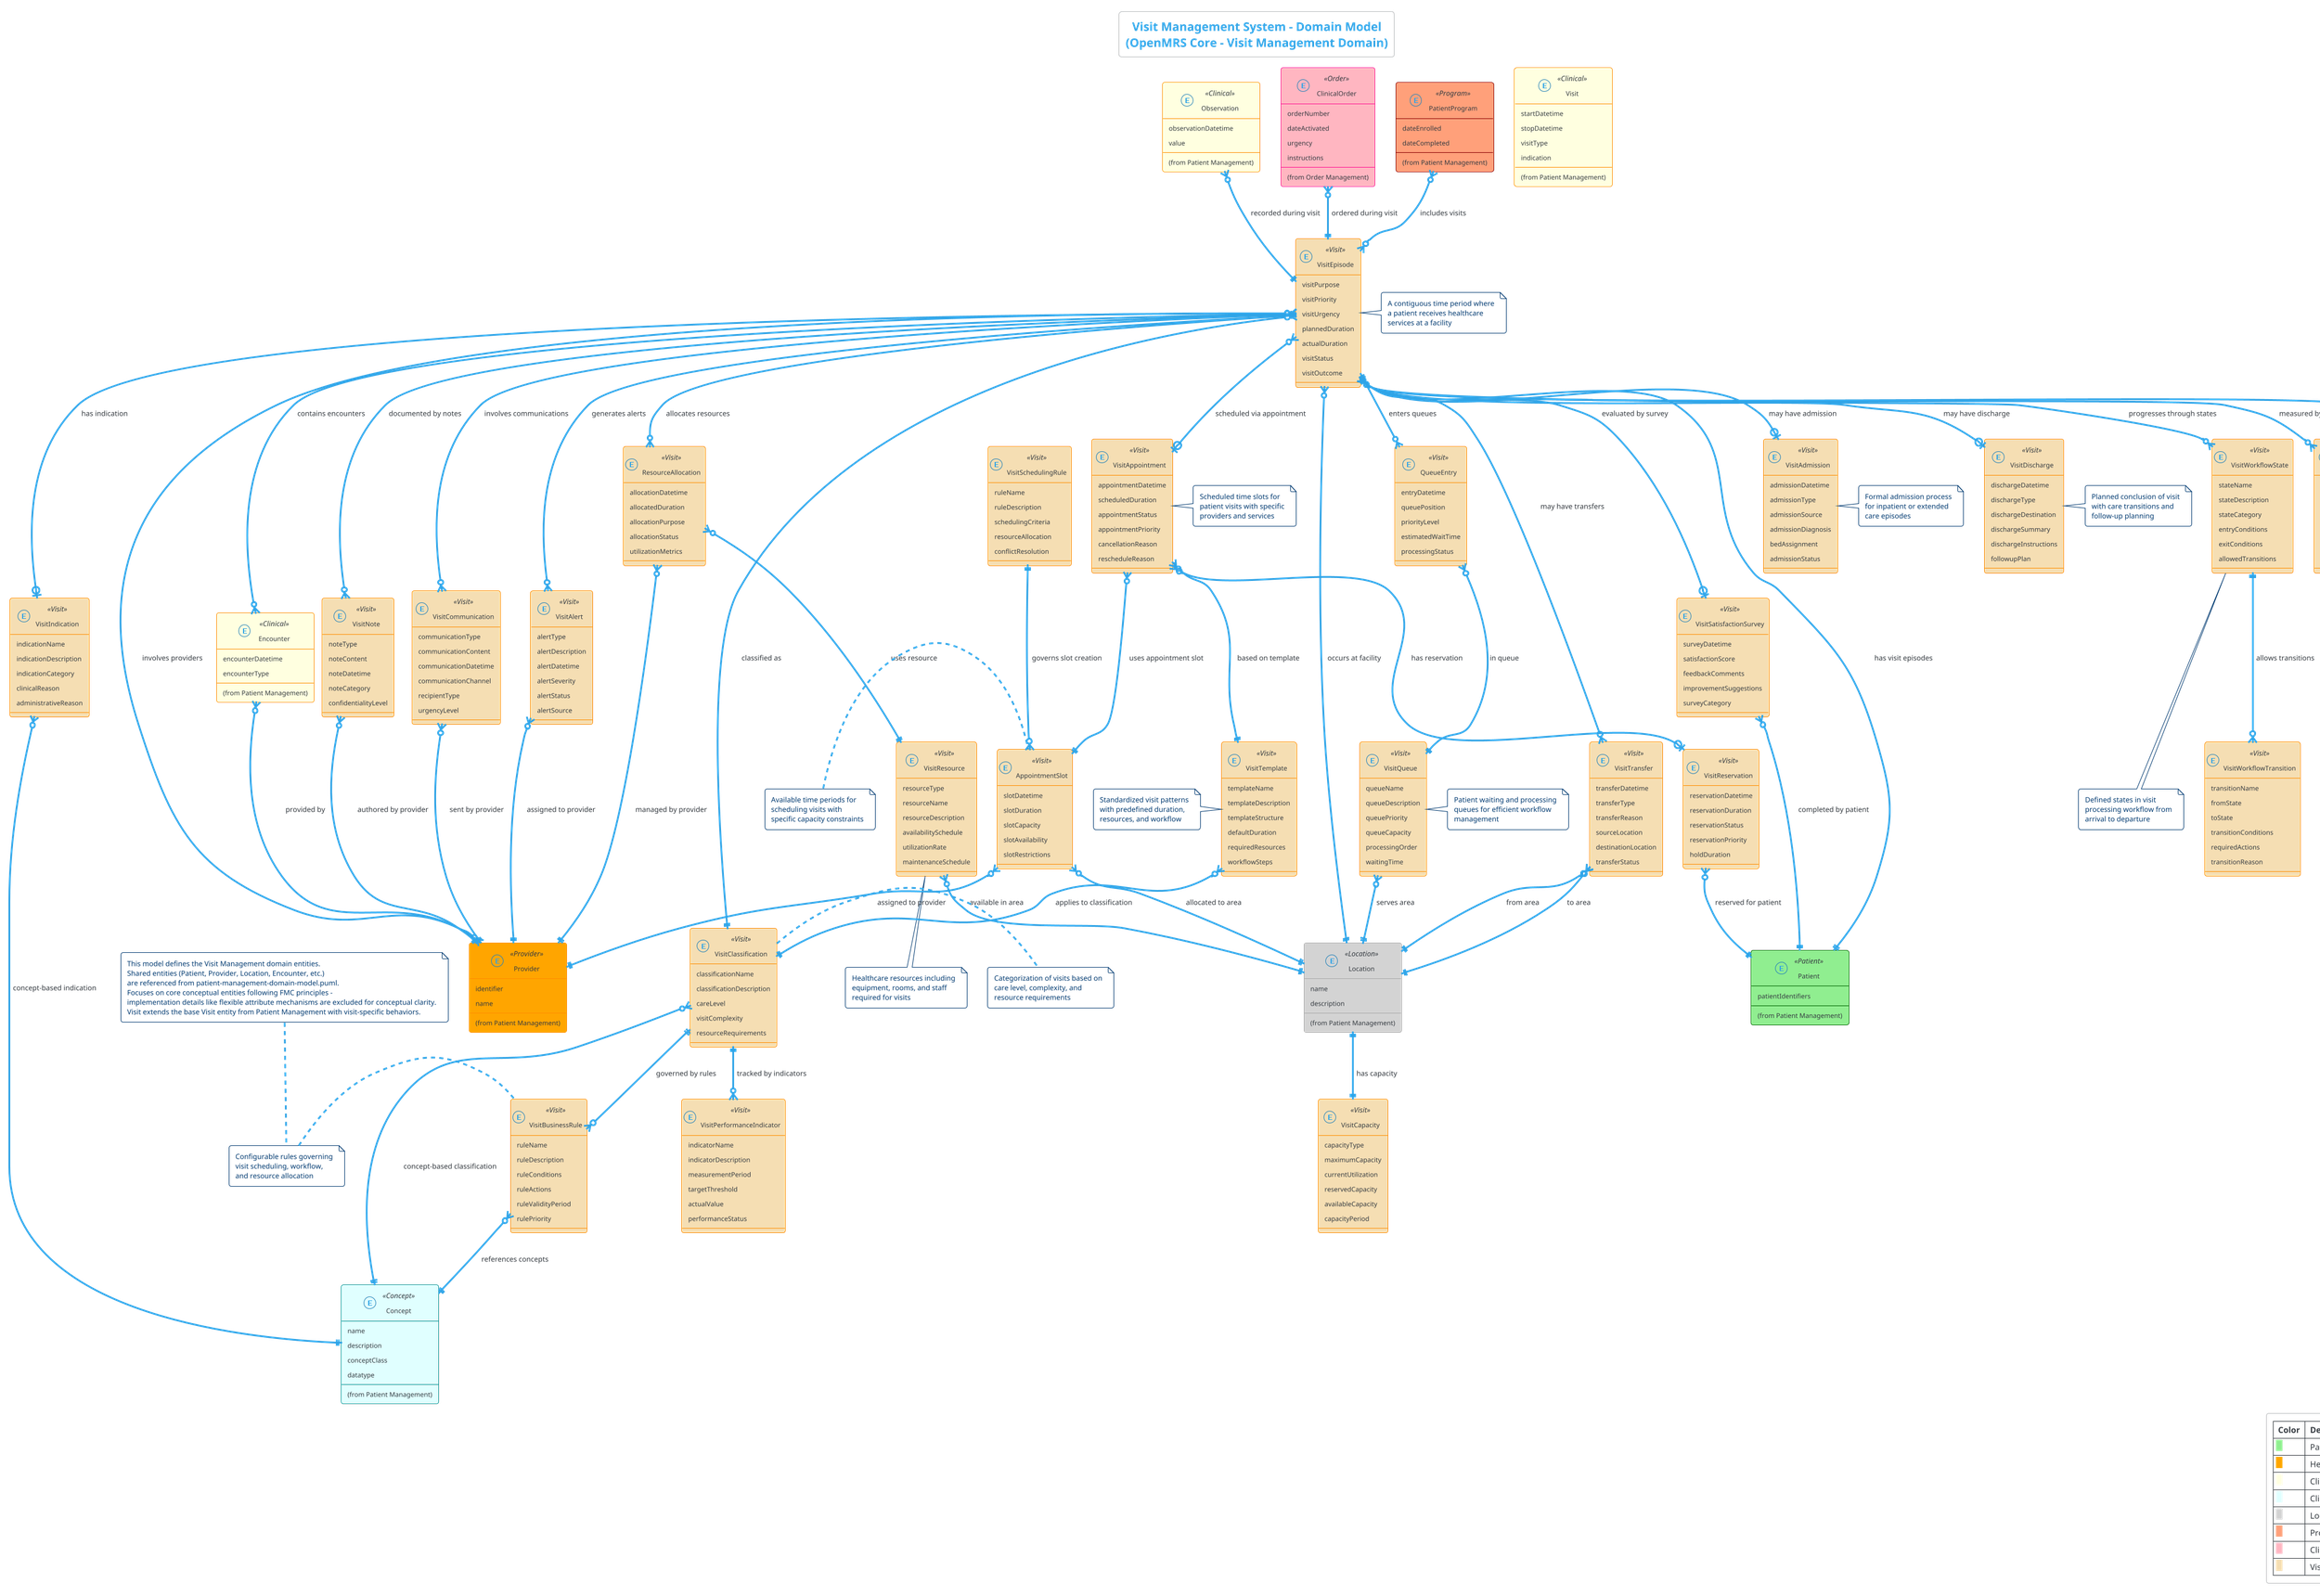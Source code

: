 @startuml Visit Management System - Domain Model
!theme cerulean-outline
title Visit Management System - Domain Model\n(OpenMRS Core - Visit Management Domain)

' This model defines the conceptual domain entities for Visit Management
' References shared entities from: patient-management-domain-model.puml
' Focuses on conceptual entities without database-specific implementation details
' Follows FMC domain modeling principles - conceptual entities not technical implementations

' Define entity colors and styles - consistent with other domain models
' Color Legend - aligned with DOMAIN_COLOR_STANDARDS.md:
' - LightGreen (Patient): Patient-specific entities (from Patient Management)
' - Orange (Provider): Healthcare provider entities (from Patient Management)
' - LightYellow (Clinical): Clinical care episode entities (from Patient Management)
' - LightCyan (Concept): Clinical vocabulary and concept entities (from Patient Management)
' - LightGray (Location): Location and facility entities (from Patient Management)
' - LightSalmon (Program): Program and workflow entities (from Patient Management)
' - LightPink (Order): Clinical orders and requests (from Order Management)
' - Wheat (Visit): Visit Management specific entities (Visit Management Domain)

skinparam class {
    ' Shared entities from other domain models
    BackgroundColor<<Patient>> LightGreen
    BackgroundColor<<Provider>> Orange
    BackgroundColor<<Clinical>> LightYellow
    BackgroundColor<<Concept>> LightCyan
    BackgroundColor<<Location>> LightGray
    BackgroundColor<<Program>> LightSalmon
    BackgroundColor<<Order>> LightPink
    
    ' Visit Management specific entities
    BackgroundColor<<Visit>> Wheat
    
    ' Border colors for better distinction
    BorderColor<<Patient>> DarkGreen
    BorderColor<<Provider>> DarkOrange
    BorderColor<<Clinical>> DarkOrange
    BorderColor<<Concept>> DarkCyan
    BorderColor<<Location>> DarkGray
    BorderColor<<Program>> DarkRed
    BorderColor<<Order>> DeepPink
    BorderColor<<Visit>> DarkOrange
}

' === SHARED ENTITIES (referenced from patient-management-domain-model.puml) ===

entity Patient <<Patient>> {
    patientIdentifiers
    (from Patient Management)
}

entity Provider <<Provider>> {
    identifier
    name
    (from Patient Management)
}

entity Location <<Location>> {
    name
    description
    (from Patient Management)
}

entity Encounter <<Clinical>> {
    encounterDatetime
    encounterType
    (from Patient Management)
}

entity Observation <<Clinical>> {
    observationDatetime
    value
    (from Patient Management)
}

entity ClinicalOrder <<Order>> {
    orderNumber
    dateActivated
    urgency
    instructions
    (from Order Management)
}

entity Concept <<Concept>> {
    name
    description
    conceptClass
    datatype
    (from Patient Management)
}

entity PatientProgram <<Program>> {
    dateEnrolled
    dateCompleted
    (from Patient Management)
}

entity Visit <<Clinical>> {
    startDatetime
    stopDatetime
    visitType
    indication
    (from Patient Management)
}

' === VISIT MANAGEMENT CORE ENTITIES ===

' Core Visit Entity (extends base Visit from Patient Management)
entity VisitEpisode <<Visit>> {
    visitPurpose
    visitPriority
    visitUrgency
    plannedDuration
    actualDuration
    visitStatus
    visitOutcome
}

entity VisitClassification <<Visit>> {
    classificationName
    classificationDescription
    careLevel
    visitComplexity
    resourceRequirements
}

entity VisitIndication <<Visit>> {
    indicationName
    indicationDescription
    indicationCategory
    clinicalReason
    administrativeReason
}

' Visit Scheduling and Planning
entity VisitAppointment <<Visit>> {
    appointmentDatetime
    scheduledDuration
    appointmentStatus
    appointmentPriority
    cancellationReason
    rescheduleReason
}

entity AppointmentSlot <<Visit>> {
    slotDatetime
    slotDuration
    slotCapacity
    slotAvailability
    slotRestrictions
}

entity VisitSchedulingRule <<Visit>> {
    ruleName
    ruleDescription
    schedulingCriteria
    resourceAllocation
    conflictResolution
}

entity VisitReservation <<Visit>> {
    reservationDatetime
    reservationDuration
    reservationStatus
    reservationPriority
    holdDuration
}

' Visit Workflow and State Management
entity VisitWorkflowState <<Visit>> {
    stateName
    stateDescription
    stateCategory
    entryConditions
    exitConditions
    allowedTransitions
}

entity VisitWorkflowTransition <<Visit>> {
    transitionName
    fromState
    toState
    transitionConditions
    requiredActions
    transitionReason
}

entity VisitQueue <<Visit>> {
    queueName
    queueDescription
    queuePriority
    queueCapacity
    processingOrder
    waitingTime
}

entity QueueEntry <<Visit>> {
    entryDatetime
    queuePosition
    priorityLevel
    estimatedWaitTime
    processingStatus
}

entity VisitAdmission <<Visit>> {
    admissionDatetime
    admissionType
    admissionSource
    admissionDiagnosis
    bedAssignment
    admissionStatus
}

entity VisitDischarge <<Visit>> {
    dischargeDatetime
    dischargeType
    dischargeDestination
    dischargeSummary
    dischargeInstructions
    followupPlan
}

entity VisitTransfer <<Visit>> {
    transferDatetime
    transferType
    transferReason
    sourceLocation
    destinationLocation
    transferStatus
}

' Visit Documentation and Communication
entity VisitNote <<Visit>> {
    noteType
    noteContent
    noteDatetime
    noteCategory
    confidentialityLevel
}

entity VisitCommunication <<Visit>> {
    communicationType
    communicationContent
    communicationDatetime
    communicationChannel
    recipientType
    urgencyLevel
}

entity VisitAlert <<Visit>> {
    alertType
    alertDescription
    alertDatetime
    alertSeverity
    alertStatus
    alertSource
}

' Visit Resources and Capacity Management
entity VisitResource <<Visit>> {
    resourceType
    resourceName
    resourceDescription
    availabilitySchedule
    utilizationRate
    maintenanceSchedule
}

entity ResourceAllocation <<Visit>> {
    allocationDatetime
    allocatedDuration
    allocationPurpose
    allocationStatus
    utilizationMetrics
}

entity VisitCapacity <<Visit>> {
    capacityType
    maximumCapacity
    currentUtilization
    reservedCapacity
    availableCapacity
    capacityPeriod
}

' Visit Quality and Performance
entity VisitQualityMetric <<Visit>> {
    metricName
    metricDescription
    metricValue
    measurementDatetime
    targetValue
    performanceIndicator
}

entity VisitSatisfactionSurvey <<Visit>> {
    surveyDatetime
    satisfactionScore
    feedbackComments
    improvementSuggestions
    surveyCategory
}

entity VisitPerformanceIndicator <<Visit>> {
    indicatorName
    indicatorDescription
    measurementPeriod
    targetThreshold
    actualValue
    performanceStatus
}

' Visit Configuration and Rules
entity VisitAttributeDefinition <<Visit>> {
    attributeName
    attributeDescription
    attributeDatatype
    defaultValue
    validationRules
    applicableVisitTypes
}

entity VisitBusinessRule <<Visit>> {
    ruleName
    ruleDescription
    ruleConditions
    ruleActions
    ruleValidityPeriod
    rulePriority
}

entity VisitTemplate <<Visit>> {
    templateName
    templateDescription
    templateStructure
    defaultDuration
    requiredResources
    workflowSteps
}

' === RELATIONSHIPS ===

' Core Visit Relationships
Patient ||--o{ VisitEpisode : "has visit episodes"
VisitEpisode }o--|| VisitClassification : "classified as"
VisitEpisode }o--o| VisitIndication : "has indication"
VisitEpisode }o--|| Location : "occurs at facility"
VisitEpisode ||--o{ Encounter : "contains encounters"

' Visit Scheduling and Appointment Relationships
VisitEpisode }o--o| VisitAppointment : "scheduled via appointment"
VisitAppointment }o--|| AppointmentSlot : "uses appointment slot"
VisitAppointment }o--o| VisitReservation : "has reservation"
AppointmentSlot }o--|| Location : "allocated to area"
AppointmentSlot }o--|| Provider : "assigned to provider"
VisitSchedulingRule ||--o{ AppointmentSlot : "governs slot creation"
VisitReservation }o--|| Patient : "reserved for patient"

' Visit Workflow and State Management Relationships
VisitEpisode ||--o{ VisitWorkflowState : "progresses through states"
VisitWorkflowState ||--o{ VisitWorkflowTransition : "allows transitions"
VisitEpisode ||--o{ QueueEntry : "enters queues"
QueueEntry }o--|| VisitQueue : "in queue"
VisitQueue }o--|| Location : "serves area"
VisitEpisode }o--o| VisitAdmission : "may have admission"
VisitEpisode }o--o| VisitDischarge : "may have discharge"
VisitEpisode ||--o{ VisitTransfer : "may have transfers"
VisitTransfer }o--|| Location : "from area"
VisitTransfer }o--|| Location : "to area"

' Visit Documentation Relationships
VisitEpisode ||--o{ VisitNote : "documented by notes"
VisitEpisode ||--o{ VisitCommunication : "involves communications"
VisitEpisode ||--o{ VisitAlert : "generates alerts"
VisitNote }o--|| Provider : "authored by provider"
VisitCommunication }o--|| Provider : "sent by provider"
VisitAlert }o--|| Provider : "assigned to provider"

' Visit Resource Management Relationships
VisitEpisode ||--o{ ResourceAllocation : "allocates resources"
ResourceAllocation }o--|| VisitResource : "uses resource"
VisitResource }o--|| Location : "available in area"
Location ||--|| VisitCapacity : "has capacity"
ResourceAllocation }o--|| Provider : "managed by provider"

' Visit Quality and Performance Relationships
VisitEpisode ||--o{ VisitQualityMetric : "measured by metrics"
VisitEpisode }o--o| VisitSatisfactionSurvey : "evaluated by survey"
VisitClassification ||--o{ VisitPerformanceIndicator : "tracked by indicators"
VisitSatisfactionSurvey }o--|| Patient : "completed by patient"

' Visit Configuration Relationships
VisitEpisode ||--o{ VisitAttributeDefinition : "extended by attributes"
VisitClassification ||--o{ VisitBusinessRule : "governed by rules"
VisitAppointment }o--|| VisitTemplate : "based on template"
VisitTemplate }o--|| VisitClassification : "applies to classification"
VisitBusinessRule }o--|| Concept : "references concepts"

' Shared Entity Integration Relationships
VisitEpisode }o--o{ Provider : "involves providers"
Encounter }o--|| Provider : "provided by"
ClinicalOrder }o--|| VisitEpisode : "ordered during visit"
Observation }o--|| VisitEpisode : "recorded during visit"
VisitIndication }o--|| Concept : "concept-based indication"
VisitClassification }o--|| Concept : "concept-based classification"
PatientProgram }o--o{ VisitEpisode : "includes visits"

' === DOMAIN NOTES ===
note right of VisitEpisode : A contiguous time period where\na patient receives healthcare\nservices at a facility
note right of VisitClassification : Categorization of visits based on\ncare level, complexity, and\nresource requirements
note right of VisitAppointment : Scheduled time slots for\npatient visits with specific\nproviders and services
note right of VisitQueue : Patient waiting and processing\nqueues for efficient workflow\nmanagement
note right of VisitAdmission : Formal admission process\nfor inpatient or extended\ncare episodes
note right of VisitDischarge : Planned conclusion of visit\nwith care transitions and\nfollow-up planning
note bottom of VisitResource : Healthcare resources including\nequipment, rooms, and staff\nrequired for visits
note bottom of VisitQualityMetric : Measurement of visit quality,\nefficiency, and patient\nsatisfaction indicators
note bottom of VisitWorkflowState : Defined states in visit\nprocessing workflow from\narrival to departure
note left of AppointmentSlot : Available time periods for\nscheduling visits with\nspecific capacity constraints
note left of VisitTemplate : Standardized visit patterns\nwith predefined duration,\nresources, and workflow
note left of VisitBusinessRule : Configurable rules governing\nvisit scheduling, workflow,\nand resource allocation

' Reference note
note top : This model defines the Visit Management domain entities.\nShared entities (Patient, Provider, Location, Encounter, etc.)\nare referenced from patient-management-domain-model.puml.\nFocuses on core conceptual entities following FMC principles -\nimplementation details like flexible attribute mechanisms are excluded for conceptual clarity.\nVisit extends the base Visit entity from Patient Management with visit-specific behaviors.

' Color Legend Table
legend right
|= Color |= Description |= Domain |
|<back:LightGreen>   </back>| Patient entities | Patient Management |
|<back:Orange>   </back>| Healthcare providers | Patient Management |
|<back:LightYellow>   </back>| Clinical episodes | Patient Management |
|<back:LightCyan>   </back>| Clinical concepts | Patient Management |
|<back:LightGray>   </back>| Location & facilities | Patient Management |
|<back:LightSalmon>   </back>| Programs & workflows | Patient Management |
|<back:LightPink>   </back>| Clinical orders | Order Management |
|<back:Wheat>   </back>| Visit Management | Visit Management |
endlegend

@enduml

